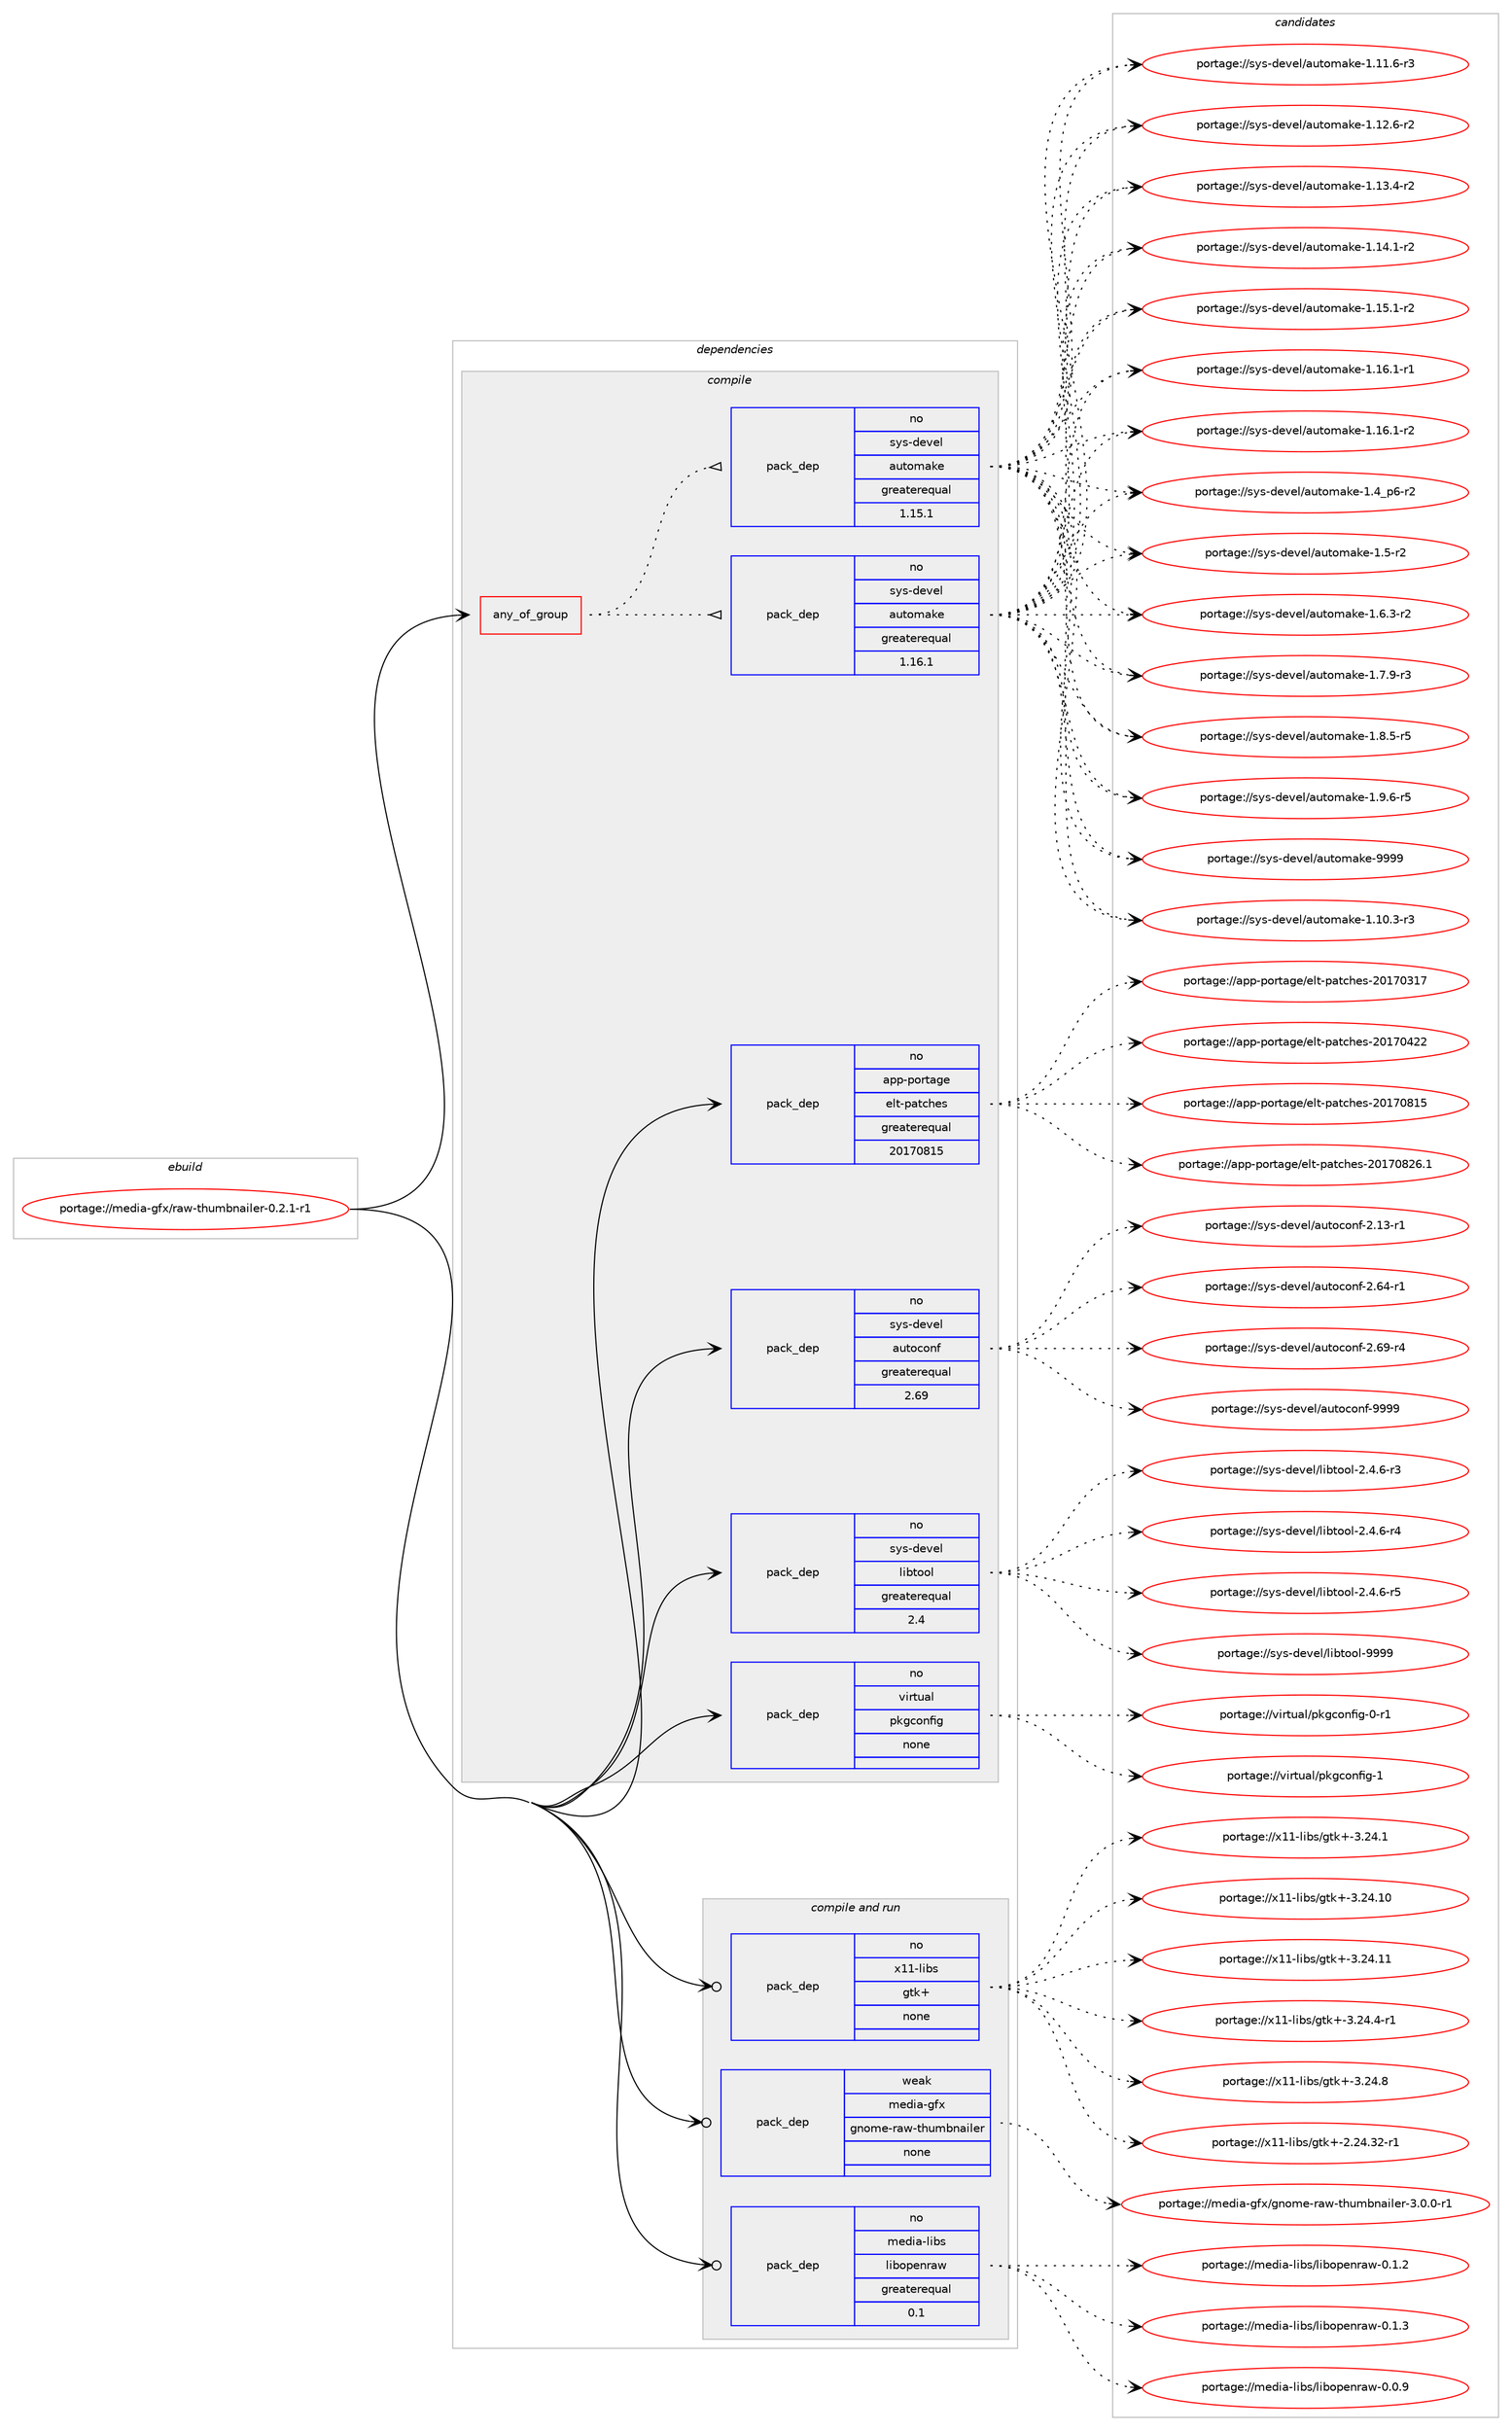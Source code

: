 digraph prolog {

# *************
# Graph options
# *************

newrank=true;
concentrate=true;
compound=true;
graph [rankdir=LR,fontname=Helvetica,fontsize=10,ranksep=1.5];#, ranksep=2.5, nodesep=0.2];
edge  [arrowhead=vee];
node  [fontname=Helvetica,fontsize=10];

# **********
# The ebuild
# **********

subgraph cluster_leftcol {
color=gray;
rank=same;
label=<<i>ebuild</i>>;
id [label="portage://media-gfx/raw-thumbnailer-0.2.1-r1", color=red, width=4, href="../media-gfx/raw-thumbnailer-0.2.1-r1.svg"];
}

# ****************
# The dependencies
# ****************

subgraph cluster_midcol {
color=gray;
label=<<i>dependencies</i>>;
subgraph cluster_compile {
fillcolor="#eeeeee";
style=filled;
label=<<i>compile</i>>;
subgraph any4974 {
dependency316152 [label=<<TABLE BORDER="0" CELLBORDER="1" CELLSPACING="0" CELLPADDING="4"><TR><TD CELLPADDING="10">any_of_group</TD></TR></TABLE>>, shape=none, color=red];subgraph pack232110 {
dependency316153 [label=<<TABLE BORDER="0" CELLBORDER="1" CELLSPACING="0" CELLPADDING="4" WIDTH="220"><TR><TD ROWSPAN="6" CELLPADDING="30">pack_dep</TD></TR><TR><TD WIDTH="110">no</TD></TR><TR><TD>sys-devel</TD></TR><TR><TD>automake</TD></TR><TR><TD>greaterequal</TD></TR><TR><TD>1.16.1</TD></TR></TABLE>>, shape=none, color=blue];
}
dependency316152:e -> dependency316153:w [weight=20,style="dotted",arrowhead="oinv"];
subgraph pack232111 {
dependency316154 [label=<<TABLE BORDER="0" CELLBORDER="1" CELLSPACING="0" CELLPADDING="4" WIDTH="220"><TR><TD ROWSPAN="6" CELLPADDING="30">pack_dep</TD></TR><TR><TD WIDTH="110">no</TD></TR><TR><TD>sys-devel</TD></TR><TR><TD>automake</TD></TR><TR><TD>greaterequal</TD></TR><TR><TD>1.15.1</TD></TR></TABLE>>, shape=none, color=blue];
}
dependency316152:e -> dependency316154:w [weight=20,style="dotted",arrowhead="oinv"];
}
id:e -> dependency316152:w [weight=20,style="solid",arrowhead="vee"];
subgraph pack232112 {
dependency316155 [label=<<TABLE BORDER="0" CELLBORDER="1" CELLSPACING="0" CELLPADDING="4" WIDTH="220"><TR><TD ROWSPAN="6" CELLPADDING="30">pack_dep</TD></TR><TR><TD WIDTH="110">no</TD></TR><TR><TD>app-portage</TD></TR><TR><TD>elt-patches</TD></TR><TR><TD>greaterequal</TD></TR><TR><TD>20170815</TD></TR></TABLE>>, shape=none, color=blue];
}
id:e -> dependency316155:w [weight=20,style="solid",arrowhead="vee"];
subgraph pack232113 {
dependency316156 [label=<<TABLE BORDER="0" CELLBORDER="1" CELLSPACING="0" CELLPADDING="4" WIDTH="220"><TR><TD ROWSPAN="6" CELLPADDING="30">pack_dep</TD></TR><TR><TD WIDTH="110">no</TD></TR><TR><TD>sys-devel</TD></TR><TR><TD>autoconf</TD></TR><TR><TD>greaterequal</TD></TR><TR><TD>2.69</TD></TR></TABLE>>, shape=none, color=blue];
}
id:e -> dependency316156:w [weight=20,style="solid",arrowhead="vee"];
subgraph pack232114 {
dependency316157 [label=<<TABLE BORDER="0" CELLBORDER="1" CELLSPACING="0" CELLPADDING="4" WIDTH="220"><TR><TD ROWSPAN="6" CELLPADDING="30">pack_dep</TD></TR><TR><TD WIDTH="110">no</TD></TR><TR><TD>sys-devel</TD></TR><TR><TD>libtool</TD></TR><TR><TD>greaterequal</TD></TR><TR><TD>2.4</TD></TR></TABLE>>, shape=none, color=blue];
}
id:e -> dependency316157:w [weight=20,style="solid",arrowhead="vee"];
subgraph pack232115 {
dependency316158 [label=<<TABLE BORDER="0" CELLBORDER="1" CELLSPACING="0" CELLPADDING="4" WIDTH="220"><TR><TD ROWSPAN="6" CELLPADDING="30">pack_dep</TD></TR><TR><TD WIDTH="110">no</TD></TR><TR><TD>virtual</TD></TR><TR><TD>pkgconfig</TD></TR><TR><TD>none</TD></TR><TR><TD></TD></TR></TABLE>>, shape=none, color=blue];
}
id:e -> dependency316158:w [weight=20,style="solid",arrowhead="vee"];
}
subgraph cluster_compileandrun {
fillcolor="#eeeeee";
style=filled;
label=<<i>compile and run</i>>;
subgraph pack232116 {
dependency316159 [label=<<TABLE BORDER="0" CELLBORDER="1" CELLSPACING="0" CELLPADDING="4" WIDTH="220"><TR><TD ROWSPAN="6" CELLPADDING="30">pack_dep</TD></TR><TR><TD WIDTH="110">no</TD></TR><TR><TD>media-libs</TD></TR><TR><TD>libopenraw</TD></TR><TR><TD>greaterequal</TD></TR><TR><TD>0.1</TD></TR></TABLE>>, shape=none, color=blue];
}
id:e -> dependency316159:w [weight=20,style="solid",arrowhead="odotvee"];
subgraph pack232117 {
dependency316160 [label=<<TABLE BORDER="0" CELLBORDER="1" CELLSPACING="0" CELLPADDING="4" WIDTH="220"><TR><TD ROWSPAN="6" CELLPADDING="30">pack_dep</TD></TR><TR><TD WIDTH="110">no</TD></TR><TR><TD>x11-libs</TD></TR><TR><TD>gtk+</TD></TR><TR><TD>none</TD></TR><TR><TD></TD></TR></TABLE>>, shape=none, color=blue];
}
id:e -> dependency316160:w [weight=20,style="solid",arrowhead="odotvee"];
subgraph pack232118 {
dependency316161 [label=<<TABLE BORDER="0" CELLBORDER="1" CELLSPACING="0" CELLPADDING="4" WIDTH="220"><TR><TD ROWSPAN="6" CELLPADDING="30">pack_dep</TD></TR><TR><TD WIDTH="110">weak</TD></TR><TR><TD>media-gfx</TD></TR><TR><TD>gnome-raw-thumbnailer</TD></TR><TR><TD>none</TD></TR><TR><TD></TD></TR></TABLE>>, shape=none, color=blue];
}
id:e -> dependency316161:w [weight=20,style="solid",arrowhead="odotvee"];
}
subgraph cluster_run {
fillcolor="#eeeeee";
style=filled;
label=<<i>run</i>>;
}
}

# **************
# The candidates
# **************

subgraph cluster_choices {
rank=same;
color=gray;
label=<<i>candidates</i>>;

subgraph choice232110 {
color=black;
nodesep=1;
choiceportage11512111545100101118101108479711711611110997107101454946494846514511451 [label="portage://sys-devel/automake-1.10.3-r3", color=red, width=4,href="../sys-devel/automake-1.10.3-r3.svg"];
choiceportage11512111545100101118101108479711711611110997107101454946494946544511451 [label="portage://sys-devel/automake-1.11.6-r3", color=red, width=4,href="../sys-devel/automake-1.11.6-r3.svg"];
choiceportage11512111545100101118101108479711711611110997107101454946495046544511450 [label="portage://sys-devel/automake-1.12.6-r2", color=red, width=4,href="../sys-devel/automake-1.12.6-r2.svg"];
choiceportage11512111545100101118101108479711711611110997107101454946495146524511450 [label="portage://sys-devel/automake-1.13.4-r2", color=red, width=4,href="../sys-devel/automake-1.13.4-r2.svg"];
choiceportage11512111545100101118101108479711711611110997107101454946495246494511450 [label="portage://sys-devel/automake-1.14.1-r2", color=red, width=4,href="../sys-devel/automake-1.14.1-r2.svg"];
choiceportage11512111545100101118101108479711711611110997107101454946495346494511450 [label="portage://sys-devel/automake-1.15.1-r2", color=red, width=4,href="../sys-devel/automake-1.15.1-r2.svg"];
choiceportage11512111545100101118101108479711711611110997107101454946495446494511449 [label="portage://sys-devel/automake-1.16.1-r1", color=red, width=4,href="../sys-devel/automake-1.16.1-r1.svg"];
choiceportage11512111545100101118101108479711711611110997107101454946495446494511450 [label="portage://sys-devel/automake-1.16.1-r2", color=red, width=4,href="../sys-devel/automake-1.16.1-r2.svg"];
choiceportage115121115451001011181011084797117116111109971071014549465295112544511450 [label="portage://sys-devel/automake-1.4_p6-r2", color=red, width=4,href="../sys-devel/automake-1.4_p6-r2.svg"];
choiceportage11512111545100101118101108479711711611110997107101454946534511450 [label="portage://sys-devel/automake-1.5-r2", color=red, width=4,href="../sys-devel/automake-1.5-r2.svg"];
choiceportage115121115451001011181011084797117116111109971071014549465446514511450 [label="portage://sys-devel/automake-1.6.3-r2", color=red, width=4,href="../sys-devel/automake-1.6.3-r2.svg"];
choiceportage115121115451001011181011084797117116111109971071014549465546574511451 [label="portage://sys-devel/automake-1.7.9-r3", color=red, width=4,href="../sys-devel/automake-1.7.9-r3.svg"];
choiceportage115121115451001011181011084797117116111109971071014549465646534511453 [label="portage://sys-devel/automake-1.8.5-r5", color=red, width=4,href="../sys-devel/automake-1.8.5-r5.svg"];
choiceportage115121115451001011181011084797117116111109971071014549465746544511453 [label="portage://sys-devel/automake-1.9.6-r5", color=red, width=4,href="../sys-devel/automake-1.9.6-r5.svg"];
choiceportage115121115451001011181011084797117116111109971071014557575757 [label="portage://sys-devel/automake-9999", color=red, width=4,href="../sys-devel/automake-9999.svg"];
dependency316153:e -> choiceportage11512111545100101118101108479711711611110997107101454946494846514511451:w [style=dotted,weight="100"];
dependency316153:e -> choiceportage11512111545100101118101108479711711611110997107101454946494946544511451:w [style=dotted,weight="100"];
dependency316153:e -> choiceportage11512111545100101118101108479711711611110997107101454946495046544511450:w [style=dotted,weight="100"];
dependency316153:e -> choiceportage11512111545100101118101108479711711611110997107101454946495146524511450:w [style=dotted,weight="100"];
dependency316153:e -> choiceportage11512111545100101118101108479711711611110997107101454946495246494511450:w [style=dotted,weight="100"];
dependency316153:e -> choiceportage11512111545100101118101108479711711611110997107101454946495346494511450:w [style=dotted,weight="100"];
dependency316153:e -> choiceportage11512111545100101118101108479711711611110997107101454946495446494511449:w [style=dotted,weight="100"];
dependency316153:e -> choiceportage11512111545100101118101108479711711611110997107101454946495446494511450:w [style=dotted,weight="100"];
dependency316153:e -> choiceportage115121115451001011181011084797117116111109971071014549465295112544511450:w [style=dotted,weight="100"];
dependency316153:e -> choiceportage11512111545100101118101108479711711611110997107101454946534511450:w [style=dotted,weight="100"];
dependency316153:e -> choiceportage115121115451001011181011084797117116111109971071014549465446514511450:w [style=dotted,weight="100"];
dependency316153:e -> choiceportage115121115451001011181011084797117116111109971071014549465546574511451:w [style=dotted,weight="100"];
dependency316153:e -> choiceportage115121115451001011181011084797117116111109971071014549465646534511453:w [style=dotted,weight="100"];
dependency316153:e -> choiceportage115121115451001011181011084797117116111109971071014549465746544511453:w [style=dotted,weight="100"];
dependency316153:e -> choiceportage115121115451001011181011084797117116111109971071014557575757:w [style=dotted,weight="100"];
}
subgraph choice232111 {
color=black;
nodesep=1;
choiceportage11512111545100101118101108479711711611110997107101454946494846514511451 [label="portage://sys-devel/automake-1.10.3-r3", color=red, width=4,href="../sys-devel/automake-1.10.3-r3.svg"];
choiceportage11512111545100101118101108479711711611110997107101454946494946544511451 [label="portage://sys-devel/automake-1.11.6-r3", color=red, width=4,href="../sys-devel/automake-1.11.6-r3.svg"];
choiceportage11512111545100101118101108479711711611110997107101454946495046544511450 [label="portage://sys-devel/automake-1.12.6-r2", color=red, width=4,href="../sys-devel/automake-1.12.6-r2.svg"];
choiceportage11512111545100101118101108479711711611110997107101454946495146524511450 [label="portage://sys-devel/automake-1.13.4-r2", color=red, width=4,href="../sys-devel/automake-1.13.4-r2.svg"];
choiceportage11512111545100101118101108479711711611110997107101454946495246494511450 [label="portage://sys-devel/automake-1.14.1-r2", color=red, width=4,href="../sys-devel/automake-1.14.1-r2.svg"];
choiceportage11512111545100101118101108479711711611110997107101454946495346494511450 [label="portage://sys-devel/automake-1.15.1-r2", color=red, width=4,href="../sys-devel/automake-1.15.1-r2.svg"];
choiceportage11512111545100101118101108479711711611110997107101454946495446494511449 [label="portage://sys-devel/automake-1.16.1-r1", color=red, width=4,href="../sys-devel/automake-1.16.1-r1.svg"];
choiceportage11512111545100101118101108479711711611110997107101454946495446494511450 [label="portage://sys-devel/automake-1.16.1-r2", color=red, width=4,href="../sys-devel/automake-1.16.1-r2.svg"];
choiceportage115121115451001011181011084797117116111109971071014549465295112544511450 [label="portage://sys-devel/automake-1.4_p6-r2", color=red, width=4,href="../sys-devel/automake-1.4_p6-r2.svg"];
choiceportage11512111545100101118101108479711711611110997107101454946534511450 [label="portage://sys-devel/automake-1.5-r2", color=red, width=4,href="../sys-devel/automake-1.5-r2.svg"];
choiceportage115121115451001011181011084797117116111109971071014549465446514511450 [label="portage://sys-devel/automake-1.6.3-r2", color=red, width=4,href="../sys-devel/automake-1.6.3-r2.svg"];
choiceportage115121115451001011181011084797117116111109971071014549465546574511451 [label="portage://sys-devel/automake-1.7.9-r3", color=red, width=4,href="../sys-devel/automake-1.7.9-r3.svg"];
choiceportage115121115451001011181011084797117116111109971071014549465646534511453 [label="portage://sys-devel/automake-1.8.5-r5", color=red, width=4,href="../sys-devel/automake-1.8.5-r5.svg"];
choiceportage115121115451001011181011084797117116111109971071014549465746544511453 [label="portage://sys-devel/automake-1.9.6-r5", color=red, width=4,href="../sys-devel/automake-1.9.6-r5.svg"];
choiceportage115121115451001011181011084797117116111109971071014557575757 [label="portage://sys-devel/automake-9999", color=red, width=4,href="../sys-devel/automake-9999.svg"];
dependency316154:e -> choiceportage11512111545100101118101108479711711611110997107101454946494846514511451:w [style=dotted,weight="100"];
dependency316154:e -> choiceportage11512111545100101118101108479711711611110997107101454946494946544511451:w [style=dotted,weight="100"];
dependency316154:e -> choiceportage11512111545100101118101108479711711611110997107101454946495046544511450:w [style=dotted,weight="100"];
dependency316154:e -> choiceportage11512111545100101118101108479711711611110997107101454946495146524511450:w [style=dotted,weight="100"];
dependency316154:e -> choiceportage11512111545100101118101108479711711611110997107101454946495246494511450:w [style=dotted,weight="100"];
dependency316154:e -> choiceportage11512111545100101118101108479711711611110997107101454946495346494511450:w [style=dotted,weight="100"];
dependency316154:e -> choiceportage11512111545100101118101108479711711611110997107101454946495446494511449:w [style=dotted,weight="100"];
dependency316154:e -> choiceportage11512111545100101118101108479711711611110997107101454946495446494511450:w [style=dotted,weight="100"];
dependency316154:e -> choiceportage115121115451001011181011084797117116111109971071014549465295112544511450:w [style=dotted,weight="100"];
dependency316154:e -> choiceportage11512111545100101118101108479711711611110997107101454946534511450:w [style=dotted,weight="100"];
dependency316154:e -> choiceportage115121115451001011181011084797117116111109971071014549465446514511450:w [style=dotted,weight="100"];
dependency316154:e -> choiceportage115121115451001011181011084797117116111109971071014549465546574511451:w [style=dotted,weight="100"];
dependency316154:e -> choiceportage115121115451001011181011084797117116111109971071014549465646534511453:w [style=dotted,weight="100"];
dependency316154:e -> choiceportage115121115451001011181011084797117116111109971071014549465746544511453:w [style=dotted,weight="100"];
dependency316154:e -> choiceportage115121115451001011181011084797117116111109971071014557575757:w [style=dotted,weight="100"];
}
subgraph choice232112 {
color=black;
nodesep=1;
choiceportage97112112451121111141169710310147101108116451129711699104101115455048495548514955 [label="portage://app-portage/elt-patches-20170317", color=red, width=4,href="../app-portage/elt-patches-20170317.svg"];
choiceportage97112112451121111141169710310147101108116451129711699104101115455048495548525050 [label="portage://app-portage/elt-patches-20170422", color=red, width=4,href="../app-portage/elt-patches-20170422.svg"];
choiceportage97112112451121111141169710310147101108116451129711699104101115455048495548564953 [label="portage://app-portage/elt-patches-20170815", color=red, width=4,href="../app-portage/elt-patches-20170815.svg"];
choiceportage971121124511211111411697103101471011081164511297116991041011154550484955485650544649 [label="portage://app-portage/elt-patches-20170826.1", color=red, width=4,href="../app-portage/elt-patches-20170826.1.svg"];
dependency316155:e -> choiceportage97112112451121111141169710310147101108116451129711699104101115455048495548514955:w [style=dotted,weight="100"];
dependency316155:e -> choiceportage97112112451121111141169710310147101108116451129711699104101115455048495548525050:w [style=dotted,weight="100"];
dependency316155:e -> choiceportage97112112451121111141169710310147101108116451129711699104101115455048495548564953:w [style=dotted,weight="100"];
dependency316155:e -> choiceportage971121124511211111411697103101471011081164511297116991041011154550484955485650544649:w [style=dotted,weight="100"];
}
subgraph choice232113 {
color=black;
nodesep=1;
choiceportage1151211154510010111810110847971171161119911111010245504649514511449 [label="portage://sys-devel/autoconf-2.13-r1", color=red, width=4,href="../sys-devel/autoconf-2.13-r1.svg"];
choiceportage1151211154510010111810110847971171161119911111010245504654524511449 [label="portage://sys-devel/autoconf-2.64-r1", color=red, width=4,href="../sys-devel/autoconf-2.64-r1.svg"];
choiceportage1151211154510010111810110847971171161119911111010245504654574511452 [label="portage://sys-devel/autoconf-2.69-r4", color=red, width=4,href="../sys-devel/autoconf-2.69-r4.svg"];
choiceportage115121115451001011181011084797117116111991111101024557575757 [label="portage://sys-devel/autoconf-9999", color=red, width=4,href="../sys-devel/autoconf-9999.svg"];
dependency316156:e -> choiceportage1151211154510010111810110847971171161119911111010245504649514511449:w [style=dotted,weight="100"];
dependency316156:e -> choiceportage1151211154510010111810110847971171161119911111010245504654524511449:w [style=dotted,weight="100"];
dependency316156:e -> choiceportage1151211154510010111810110847971171161119911111010245504654574511452:w [style=dotted,weight="100"];
dependency316156:e -> choiceportage115121115451001011181011084797117116111991111101024557575757:w [style=dotted,weight="100"];
}
subgraph choice232114 {
color=black;
nodesep=1;
choiceportage1151211154510010111810110847108105981161111111084550465246544511451 [label="portage://sys-devel/libtool-2.4.6-r3", color=red, width=4,href="../sys-devel/libtool-2.4.6-r3.svg"];
choiceportage1151211154510010111810110847108105981161111111084550465246544511452 [label="portage://sys-devel/libtool-2.4.6-r4", color=red, width=4,href="../sys-devel/libtool-2.4.6-r4.svg"];
choiceportage1151211154510010111810110847108105981161111111084550465246544511453 [label="portage://sys-devel/libtool-2.4.6-r5", color=red, width=4,href="../sys-devel/libtool-2.4.6-r5.svg"];
choiceportage1151211154510010111810110847108105981161111111084557575757 [label="portage://sys-devel/libtool-9999", color=red, width=4,href="../sys-devel/libtool-9999.svg"];
dependency316157:e -> choiceportage1151211154510010111810110847108105981161111111084550465246544511451:w [style=dotted,weight="100"];
dependency316157:e -> choiceportage1151211154510010111810110847108105981161111111084550465246544511452:w [style=dotted,weight="100"];
dependency316157:e -> choiceportage1151211154510010111810110847108105981161111111084550465246544511453:w [style=dotted,weight="100"];
dependency316157:e -> choiceportage1151211154510010111810110847108105981161111111084557575757:w [style=dotted,weight="100"];
}
subgraph choice232115 {
color=black;
nodesep=1;
choiceportage11810511411611797108471121071039911111010210510345484511449 [label="portage://virtual/pkgconfig-0-r1", color=red, width=4,href="../virtual/pkgconfig-0-r1.svg"];
choiceportage1181051141161179710847112107103991111101021051034549 [label="portage://virtual/pkgconfig-1", color=red, width=4,href="../virtual/pkgconfig-1.svg"];
dependency316158:e -> choiceportage11810511411611797108471121071039911111010210510345484511449:w [style=dotted,weight="100"];
dependency316158:e -> choiceportage1181051141161179710847112107103991111101021051034549:w [style=dotted,weight="100"];
}
subgraph choice232116 {
color=black;
nodesep=1;
choiceportage109101100105974510810598115471081059811111210111011497119454846484657 [label="portage://media-libs/libopenraw-0.0.9", color=red, width=4,href="../media-libs/libopenraw-0.0.9.svg"];
choiceportage109101100105974510810598115471081059811111210111011497119454846494650 [label="portage://media-libs/libopenraw-0.1.2", color=red, width=4,href="../media-libs/libopenraw-0.1.2.svg"];
choiceportage109101100105974510810598115471081059811111210111011497119454846494651 [label="portage://media-libs/libopenraw-0.1.3", color=red, width=4,href="../media-libs/libopenraw-0.1.3.svg"];
dependency316159:e -> choiceportage109101100105974510810598115471081059811111210111011497119454846484657:w [style=dotted,weight="100"];
dependency316159:e -> choiceportage109101100105974510810598115471081059811111210111011497119454846494650:w [style=dotted,weight="100"];
dependency316159:e -> choiceportage109101100105974510810598115471081059811111210111011497119454846494651:w [style=dotted,weight="100"];
}
subgraph choice232117 {
color=black;
nodesep=1;
choiceportage12049494510810598115471031161074345504650524651504511449 [label="portage://x11-libs/gtk+-2.24.32-r1", color=red, width=4,href="../x11-libs/gtk+-2.24.32-r1.svg"];
choiceportage12049494510810598115471031161074345514650524649 [label="portage://x11-libs/gtk+-3.24.1", color=red, width=4,href="../x11-libs/gtk+-3.24.1.svg"];
choiceportage1204949451081059811547103116107434551465052464948 [label="portage://x11-libs/gtk+-3.24.10", color=red, width=4,href="../x11-libs/gtk+-3.24.10.svg"];
choiceportage1204949451081059811547103116107434551465052464949 [label="portage://x11-libs/gtk+-3.24.11", color=red, width=4,href="../x11-libs/gtk+-3.24.11.svg"];
choiceportage120494945108105981154710311610743455146505246524511449 [label="portage://x11-libs/gtk+-3.24.4-r1", color=red, width=4,href="../x11-libs/gtk+-3.24.4-r1.svg"];
choiceportage12049494510810598115471031161074345514650524656 [label="portage://x11-libs/gtk+-3.24.8", color=red, width=4,href="../x11-libs/gtk+-3.24.8.svg"];
dependency316160:e -> choiceportage12049494510810598115471031161074345504650524651504511449:w [style=dotted,weight="100"];
dependency316160:e -> choiceportage12049494510810598115471031161074345514650524649:w [style=dotted,weight="100"];
dependency316160:e -> choiceportage1204949451081059811547103116107434551465052464948:w [style=dotted,weight="100"];
dependency316160:e -> choiceportage1204949451081059811547103116107434551465052464949:w [style=dotted,weight="100"];
dependency316160:e -> choiceportage120494945108105981154710311610743455146505246524511449:w [style=dotted,weight="100"];
dependency316160:e -> choiceportage12049494510810598115471031161074345514650524656:w [style=dotted,weight="100"];
}
subgraph choice232118 {
color=black;
nodesep=1;
choiceportage10910110010597451031021204710311011110910145114971194511610411710998110971051081011144551464846484511449 [label="portage://media-gfx/gnome-raw-thumbnailer-3.0.0-r1", color=red, width=4,href="../media-gfx/gnome-raw-thumbnailer-3.0.0-r1.svg"];
dependency316161:e -> choiceportage10910110010597451031021204710311011110910145114971194511610411710998110971051081011144551464846484511449:w [style=dotted,weight="100"];
}
}

}
